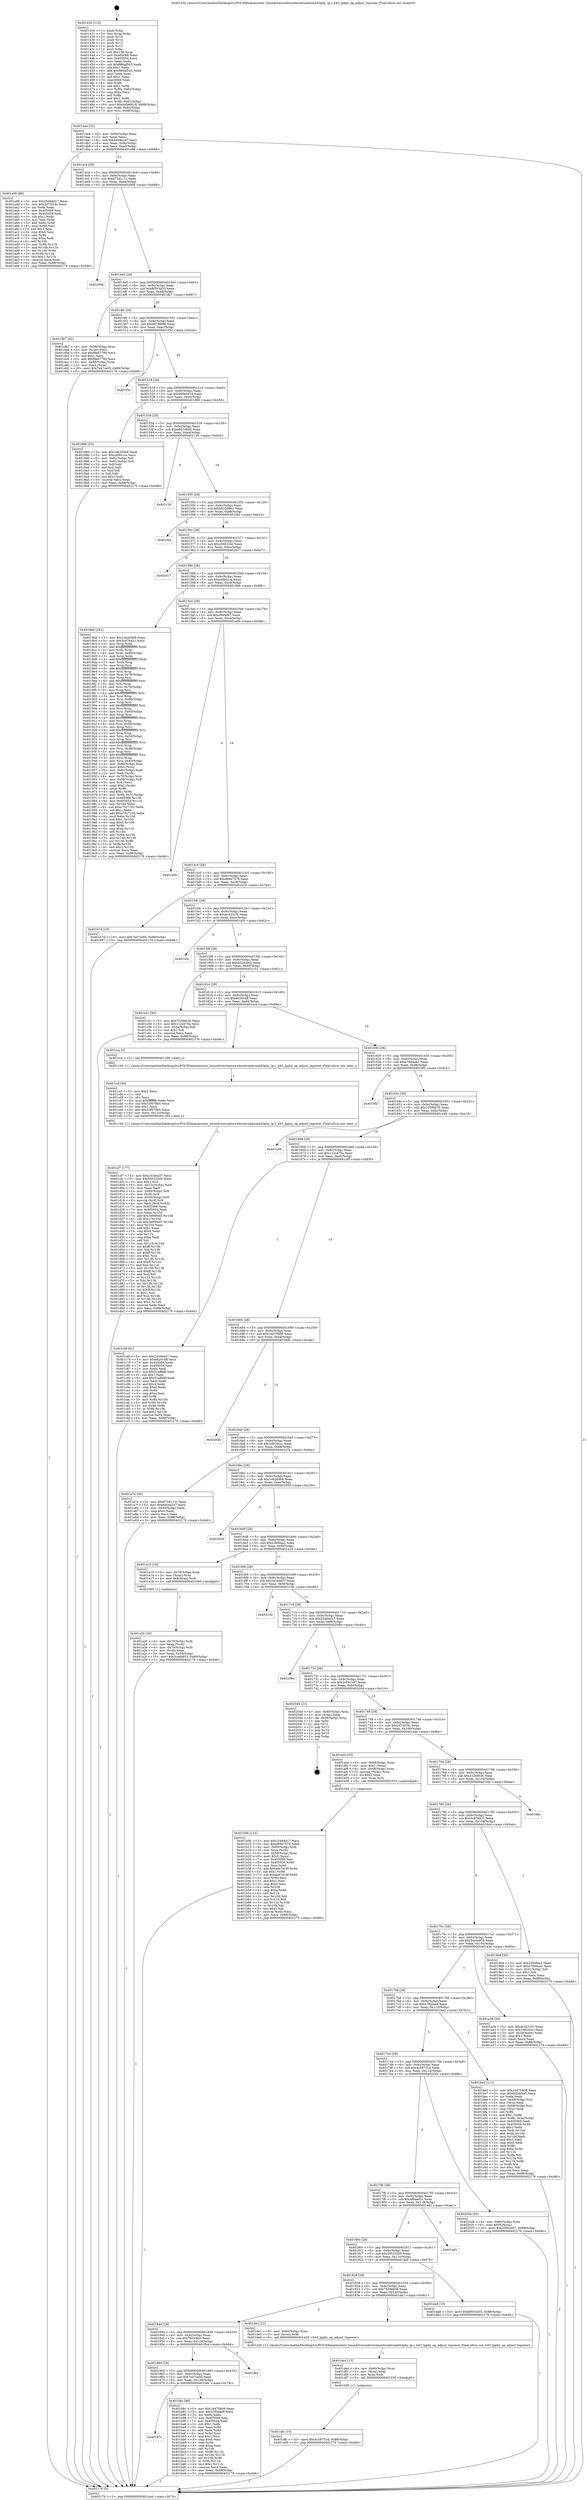 digraph "0x401430" {
  label = "0x401430 (/mnt/c/Users/mathe/Desktop/tcc/POCII/binaries/extr_linuxdriversnetwirelessbroadcomb43phy_lp.c_b43_lpphy_op_adjust_txpower_Final-ollvm.out::main(0))"
  labelloc = "t"
  node[shape=record]

  Entry [label="",width=0.3,height=0.3,shape=circle,fillcolor=black,style=filled]
  "0x4014a4" [label="{
     0x4014a4 [32]\l
     | [instrs]\l
     &nbsp;&nbsp;0x4014a4 \<+6\>: mov -0x88(%rbp),%eax\l
     &nbsp;&nbsp;0x4014aa \<+2\>: mov %eax,%ecx\l
     &nbsp;&nbsp;0x4014ac \<+6\>: sub $0x8404a247,%ecx\l
     &nbsp;&nbsp;0x4014b2 \<+6\>: mov %eax,-0x9c(%rbp)\l
     &nbsp;&nbsp;0x4014b8 \<+6\>: mov %ecx,-0xa0(%rbp)\l
     &nbsp;&nbsp;0x4014be \<+6\>: je 0000000000401a98 \<main+0x668\>\l
  }"]
  "0x401a98" [label="{
     0x401a98 [86]\l
     | [instrs]\l
     &nbsp;&nbsp;0x401a98 \<+5\>: mov $0x25484d17,%eax\l
     &nbsp;&nbsp;0x401a9d \<+5\>: mov $0x2d75f19c,%ecx\l
     &nbsp;&nbsp;0x401aa2 \<+2\>: xor %edx,%edx\l
     &nbsp;&nbsp;0x401aa4 \<+7\>: mov 0x405068,%esi\l
     &nbsp;&nbsp;0x401aab \<+7\>: mov 0x405054,%edi\l
     &nbsp;&nbsp;0x401ab2 \<+3\>: sub $0x1,%edx\l
     &nbsp;&nbsp;0x401ab5 \<+3\>: mov %esi,%r8d\l
     &nbsp;&nbsp;0x401ab8 \<+3\>: add %edx,%r8d\l
     &nbsp;&nbsp;0x401abb \<+4\>: imul %r8d,%esi\l
     &nbsp;&nbsp;0x401abf \<+3\>: and $0x1,%esi\l
     &nbsp;&nbsp;0x401ac2 \<+3\>: cmp $0x0,%esi\l
     &nbsp;&nbsp;0x401ac5 \<+4\>: sete %r9b\l
     &nbsp;&nbsp;0x401ac9 \<+3\>: cmp $0xa,%edi\l
     &nbsp;&nbsp;0x401acc \<+4\>: setl %r10b\l
     &nbsp;&nbsp;0x401ad0 \<+3\>: mov %r9b,%r11b\l
     &nbsp;&nbsp;0x401ad3 \<+3\>: and %r10b,%r11b\l
     &nbsp;&nbsp;0x401ad6 \<+3\>: xor %r10b,%r9b\l
     &nbsp;&nbsp;0x401ad9 \<+3\>: or %r9b,%r11b\l
     &nbsp;&nbsp;0x401adc \<+4\>: test $0x1,%r11b\l
     &nbsp;&nbsp;0x401ae0 \<+3\>: cmovne %ecx,%eax\l
     &nbsp;&nbsp;0x401ae3 \<+6\>: mov %eax,-0x88(%rbp)\l
     &nbsp;&nbsp;0x401ae9 \<+5\>: jmp 0000000000402176 \<main+0xd46\>\l
  }"]
  "0x4014c4" [label="{
     0x4014c4 [28]\l
     | [instrs]\l
     &nbsp;&nbsp;0x4014c4 \<+5\>: jmp 00000000004014c9 \<main+0x99\>\l
     &nbsp;&nbsp;0x4014c9 \<+6\>: mov -0x9c(%rbp),%eax\l
     &nbsp;&nbsp;0x4014cf \<+5\>: sub $0x872d111c,%eax\l
     &nbsp;&nbsp;0x4014d4 \<+6\>: mov %eax,-0xa4(%rbp)\l
     &nbsp;&nbsp;0x4014da \<+6\>: je 0000000000402008 \<main+0xbd8\>\l
  }"]
  Exit [label="",width=0.3,height=0.3,shape=circle,fillcolor=black,style=filled,peripheries=2]
  "0x402008" [label="{
     0x402008\l
  }", style=dashed]
  "0x4014e0" [label="{
     0x4014e0 [28]\l
     | [instrs]\l
     &nbsp;&nbsp;0x4014e0 \<+5\>: jmp 00000000004014e5 \<main+0xb5\>\l
     &nbsp;&nbsp;0x4014e5 \<+6\>: mov -0x9c(%rbp),%eax\l
     &nbsp;&nbsp;0x4014eb \<+5\>: sub $0x8f503d35,%eax\l
     &nbsp;&nbsp;0x4014f0 \<+6\>: mov %eax,-0xa8(%rbp)\l
     &nbsp;&nbsp;0x4014f6 \<+6\>: je 0000000000401db7 \<main+0x987\>\l
  }"]
  "0x401dfc" [label="{
     0x401dfc [15]\l
     | [instrs]\l
     &nbsp;&nbsp;0x401dfc \<+10\>: movl $0x4c58731d,-0x88(%rbp)\l
     &nbsp;&nbsp;0x401e06 \<+5\>: jmp 0000000000402176 \<main+0xd46\>\l
  }"]
  "0x401db7" [label="{
     0x401db7 [42]\l
     | [instrs]\l
     &nbsp;&nbsp;0x401db7 \<+4\>: mov -0x58(%rbp),%rax\l
     &nbsp;&nbsp;0x401dbb \<+2\>: mov (%rax),%ecx\l
     &nbsp;&nbsp;0x401dbd \<+6\>: sub $0xf9a67780,%ecx\l
     &nbsp;&nbsp;0x401dc3 \<+3\>: add $0x1,%ecx\l
     &nbsp;&nbsp;0x401dc6 \<+6\>: add $0xf9a67780,%ecx\l
     &nbsp;&nbsp;0x401dcc \<+4\>: mov -0x58(%rbp),%rax\l
     &nbsp;&nbsp;0x401dd0 \<+2\>: mov %ecx,(%rax)\l
     &nbsp;&nbsp;0x401dd2 \<+10\>: movl $0x7e47ce05,-0x88(%rbp)\l
     &nbsp;&nbsp;0x401ddc \<+5\>: jmp 0000000000402176 \<main+0xd46\>\l
  }"]
  "0x4014fc" [label="{
     0x4014fc [28]\l
     | [instrs]\l
     &nbsp;&nbsp;0x4014fc \<+5\>: jmp 0000000000401501 \<main+0xd1\>\l
     &nbsp;&nbsp;0x401501 \<+6\>: mov -0x9c(%rbp),%eax\l
     &nbsp;&nbsp;0x401507 \<+5\>: sub $0x991988f6,%eax\l
     &nbsp;&nbsp;0x40150c \<+6\>: mov %eax,-0xac(%rbp)\l
     &nbsp;&nbsp;0x401512 \<+6\>: je 0000000000401f5e \<main+0xb2e\>\l
  }"]
  "0x401ded" [label="{
     0x401ded [15]\l
     | [instrs]\l
     &nbsp;&nbsp;0x401ded \<+4\>: mov -0x60(%rbp),%rax\l
     &nbsp;&nbsp;0x401df1 \<+3\>: mov (%rax),%rax\l
     &nbsp;&nbsp;0x401df4 \<+3\>: mov %rax,%rdi\l
     &nbsp;&nbsp;0x401df7 \<+5\>: call 0000000000401030 \<free@plt\>\l
     | [calls]\l
     &nbsp;&nbsp;0x401030 \{1\} (unknown)\l
  }"]
  "0x401f5e" [label="{
     0x401f5e\l
  }", style=dashed]
  "0x401518" [label="{
     0x401518 [28]\l
     | [instrs]\l
     &nbsp;&nbsp;0x401518 \<+5\>: jmp 000000000040151d \<main+0xed\>\l
     &nbsp;&nbsp;0x40151d \<+6\>: mov -0x9c(%rbp),%eax\l
     &nbsp;&nbsp;0x401523 \<+5\>: sub $0x9a5e0618,%eax\l
     &nbsp;&nbsp;0x401528 \<+6\>: mov %eax,-0xb0(%rbp)\l
     &nbsp;&nbsp;0x40152e \<+6\>: je 0000000000401886 \<main+0x456\>\l
  }"]
  "0x401cf7" [label="{
     0x401cf7 [177]\l
     | [instrs]\l
     &nbsp;&nbsp;0x401cf7 \<+5\>: mov $0x2434da57,%ecx\l
     &nbsp;&nbsp;0x401cfc \<+5\>: mov $0x59533200,%edx\l
     &nbsp;&nbsp;0x401d01 \<+3\>: mov $0x1,%sil\l
     &nbsp;&nbsp;0x401d04 \<+6\>: mov -0x12c(%rbp),%edi\l
     &nbsp;&nbsp;0x401d0a \<+3\>: imul %eax,%edi\l
     &nbsp;&nbsp;0x401d0d \<+4\>: mov -0x60(%rbp),%r8\l
     &nbsp;&nbsp;0x401d11 \<+3\>: mov (%r8),%r8\l
     &nbsp;&nbsp;0x401d14 \<+4\>: mov -0x58(%rbp),%r9\l
     &nbsp;&nbsp;0x401d18 \<+3\>: movslq (%r9),%r9\l
     &nbsp;&nbsp;0x401d1b \<+4\>: mov %edi,(%r8,%r9,4)\l
     &nbsp;&nbsp;0x401d1f \<+7\>: mov 0x405068,%eax\l
     &nbsp;&nbsp;0x401d26 \<+7\>: mov 0x405054,%edi\l
     &nbsp;&nbsp;0x401d2d \<+3\>: mov %eax,%r10d\l
     &nbsp;&nbsp;0x401d30 \<+7\>: add $0x3e99f4d3,%r10d\l
     &nbsp;&nbsp;0x401d37 \<+4\>: sub $0x1,%r10d\l
     &nbsp;&nbsp;0x401d3b \<+7\>: sub $0x3e99f4d3,%r10d\l
     &nbsp;&nbsp;0x401d42 \<+4\>: imul %r10d,%eax\l
     &nbsp;&nbsp;0x401d46 \<+3\>: and $0x1,%eax\l
     &nbsp;&nbsp;0x401d49 \<+3\>: cmp $0x0,%eax\l
     &nbsp;&nbsp;0x401d4c \<+4\>: sete %r11b\l
     &nbsp;&nbsp;0x401d50 \<+3\>: cmp $0xa,%edi\l
     &nbsp;&nbsp;0x401d53 \<+3\>: setl %bl\l
     &nbsp;&nbsp;0x401d56 \<+3\>: mov %r11b,%r14b\l
     &nbsp;&nbsp;0x401d59 \<+4\>: xor $0xff,%r14b\l
     &nbsp;&nbsp;0x401d5d \<+3\>: mov %bl,%r15b\l
     &nbsp;&nbsp;0x401d60 \<+4\>: xor $0xff,%r15b\l
     &nbsp;&nbsp;0x401d64 \<+4\>: xor $0x1,%sil\l
     &nbsp;&nbsp;0x401d68 \<+3\>: mov %r14b,%r12b\l
     &nbsp;&nbsp;0x401d6b \<+4\>: and $0xff,%r12b\l
     &nbsp;&nbsp;0x401d6f \<+3\>: and %sil,%r11b\l
     &nbsp;&nbsp;0x401d72 \<+3\>: mov %r15b,%r13b\l
     &nbsp;&nbsp;0x401d75 \<+4\>: and $0xff,%r13b\l
     &nbsp;&nbsp;0x401d79 \<+3\>: and %sil,%bl\l
     &nbsp;&nbsp;0x401d7c \<+3\>: or %r11b,%r12b\l
     &nbsp;&nbsp;0x401d7f \<+3\>: or %bl,%r13b\l
     &nbsp;&nbsp;0x401d82 \<+3\>: xor %r13b,%r12b\l
     &nbsp;&nbsp;0x401d85 \<+3\>: or %r15b,%r14b\l
     &nbsp;&nbsp;0x401d88 \<+4\>: xor $0xff,%r14b\l
     &nbsp;&nbsp;0x401d8c \<+4\>: or $0x1,%sil\l
     &nbsp;&nbsp;0x401d90 \<+3\>: and %sil,%r14b\l
     &nbsp;&nbsp;0x401d93 \<+3\>: or %r14b,%r12b\l
     &nbsp;&nbsp;0x401d96 \<+4\>: test $0x1,%r12b\l
     &nbsp;&nbsp;0x401d9a \<+3\>: cmovne %edx,%ecx\l
     &nbsp;&nbsp;0x401d9d \<+6\>: mov %ecx,-0x88(%rbp)\l
     &nbsp;&nbsp;0x401da3 \<+5\>: jmp 0000000000402176 \<main+0xd46\>\l
  }"]
  "0x401886" [label="{
     0x401886 [53]\l
     | [instrs]\l
     &nbsp;&nbsp;0x401886 \<+5\>: mov $0x1eb264b8,%eax\l
     &nbsp;&nbsp;0x40188b \<+5\>: mov $0xcef9d1ce,%ecx\l
     &nbsp;&nbsp;0x401890 \<+6\>: mov -0x82(%rbp),%dl\l
     &nbsp;&nbsp;0x401896 \<+7\>: mov -0x81(%rbp),%sil\l
     &nbsp;&nbsp;0x40189d \<+3\>: mov %dl,%dil\l
     &nbsp;&nbsp;0x4018a0 \<+3\>: and %sil,%dil\l
     &nbsp;&nbsp;0x4018a3 \<+3\>: xor %sil,%dl\l
     &nbsp;&nbsp;0x4018a6 \<+3\>: or %dl,%dil\l
     &nbsp;&nbsp;0x4018a9 \<+4\>: test $0x1,%dil\l
     &nbsp;&nbsp;0x4018ad \<+3\>: cmovne %ecx,%eax\l
     &nbsp;&nbsp;0x4018b0 \<+6\>: mov %eax,-0x88(%rbp)\l
     &nbsp;&nbsp;0x4018b6 \<+5\>: jmp 0000000000402176 \<main+0xd46\>\l
  }"]
  "0x401534" [label="{
     0x401534 [28]\l
     | [instrs]\l
     &nbsp;&nbsp;0x401534 \<+5\>: jmp 0000000000401539 \<main+0x109\>\l
     &nbsp;&nbsp;0x401539 \<+6\>: mov -0x9c(%rbp),%eax\l
     &nbsp;&nbsp;0x40153f \<+5\>: sub $0xa951d680,%eax\l
     &nbsp;&nbsp;0x401544 \<+6\>: mov %eax,-0xb4(%rbp)\l
     &nbsp;&nbsp;0x40154a \<+6\>: je 0000000000402156 \<main+0xd26\>\l
  }"]
  "0x402176" [label="{
     0x402176 [5]\l
     | [instrs]\l
     &nbsp;&nbsp;0x402176 \<+5\>: jmp 00000000004014a4 \<main+0x74\>\l
  }"]
  "0x401430" [label="{
     0x401430 [116]\l
     | [instrs]\l
     &nbsp;&nbsp;0x401430 \<+1\>: push %rbp\l
     &nbsp;&nbsp;0x401431 \<+3\>: mov %rsp,%rbp\l
     &nbsp;&nbsp;0x401434 \<+2\>: push %r15\l
     &nbsp;&nbsp;0x401436 \<+2\>: push %r14\l
     &nbsp;&nbsp;0x401438 \<+2\>: push %r13\l
     &nbsp;&nbsp;0x40143a \<+2\>: push %r12\l
     &nbsp;&nbsp;0x40143c \<+1\>: push %rbx\l
     &nbsp;&nbsp;0x40143d \<+7\>: sub $0x138,%rsp\l
     &nbsp;&nbsp;0x401444 \<+7\>: mov 0x405068,%eax\l
     &nbsp;&nbsp;0x40144b \<+7\>: mov 0x405054,%ecx\l
     &nbsp;&nbsp;0x401452 \<+2\>: mov %eax,%edx\l
     &nbsp;&nbsp;0x401454 \<+6\>: sub $0x986af543,%edx\l
     &nbsp;&nbsp;0x40145a \<+3\>: sub $0x1,%edx\l
     &nbsp;&nbsp;0x40145d \<+6\>: add $0x986af543,%edx\l
     &nbsp;&nbsp;0x401463 \<+3\>: imul %edx,%eax\l
     &nbsp;&nbsp;0x401466 \<+3\>: and $0x1,%eax\l
     &nbsp;&nbsp;0x401469 \<+3\>: cmp $0x0,%eax\l
     &nbsp;&nbsp;0x40146c \<+4\>: sete %r8b\l
     &nbsp;&nbsp;0x401470 \<+4\>: and $0x1,%r8b\l
     &nbsp;&nbsp;0x401474 \<+7\>: mov %r8b,-0x82(%rbp)\l
     &nbsp;&nbsp;0x40147b \<+3\>: cmp $0xa,%ecx\l
     &nbsp;&nbsp;0x40147e \<+4\>: setl %r8b\l
     &nbsp;&nbsp;0x401482 \<+4\>: and $0x1,%r8b\l
     &nbsp;&nbsp;0x401486 \<+7\>: mov %r8b,-0x81(%rbp)\l
     &nbsp;&nbsp;0x40148d \<+10\>: movl $0x9a5e0618,-0x88(%rbp)\l
     &nbsp;&nbsp;0x401497 \<+6\>: mov %edi,-0x8c(%rbp)\l
     &nbsp;&nbsp;0x40149d \<+7\>: mov %rsi,-0x98(%rbp)\l
  }"]
  "0x401ccf" [label="{
     0x401ccf [40]\l
     | [instrs]\l
     &nbsp;&nbsp;0x401ccf \<+5\>: mov $0x2,%ecx\l
     &nbsp;&nbsp;0x401cd4 \<+1\>: cltd\l
     &nbsp;&nbsp;0x401cd5 \<+2\>: idiv %ecx\l
     &nbsp;&nbsp;0x401cd7 \<+6\>: imul $0xfffffffe,%edx,%ecx\l
     &nbsp;&nbsp;0x401cdd \<+6\>: sub $0x33f67865,%ecx\l
     &nbsp;&nbsp;0x401ce3 \<+3\>: add $0x1,%ecx\l
     &nbsp;&nbsp;0x401ce6 \<+6\>: add $0x33f67865,%ecx\l
     &nbsp;&nbsp;0x401cec \<+6\>: mov %ecx,-0x12c(%rbp)\l
     &nbsp;&nbsp;0x401cf2 \<+5\>: call 0000000000401160 \<next_i\>\l
     | [calls]\l
     &nbsp;&nbsp;0x401160 \{1\} (/mnt/c/Users/mathe/Desktop/tcc/POCII/binaries/extr_linuxdriversnetwirelessbroadcomb43phy_lp.c_b43_lpphy_op_adjust_txpower_Final-ollvm.out::next_i)\l
  }"]
  "0x402156" [label="{
     0x402156\l
  }", style=dashed]
  "0x401550" [label="{
     0x401550 [28]\l
     | [instrs]\l
     &nbsp;&nbsp;0x401550 \<+5\>: jmp 0000000000401555 \<main+0x125\>\l
     &nbsp;&nbsp;0x401555 \<+6\>: mov -0x9c(%rbp),%eax\l
     &nbsp;&nbsp;0x40155b \<+5\>: sub $0xb632d961,%eax\l
     &nbsp;&nbsp;0x401560 \<+6\>: mov %eax,-0xb8(%rbp)\l
     &nbsp;&nbsp;0x401566 \<+6\>: je 0000000000401f40 \<main+0xb10\>\l
  }"]
  "0x40187c" [label="{
     0x40187c\l
  }", style=dashed]
  "0x401f40" [label="{
     0x401f40\l
  }", style=dashed]
  "0x40156c" [label="{
     0x40156c [28]\l
     | [instrs]\l
     &nbsp;&nbsp;0x40156c \<+5\>: jmp 0000000000401571 \<main+0x141\>\l
     &nbsp;&nbsp;0x401571 \<+6\>: mov -0x9c(%rbp),%eax\l
     &nbsp;&nbsp;0x401577 \<+5\>: sub $0xc04622ec,%eax\l
     &nbsp;&nbsp;0x40157c \<+6\>: mov %eax,-0xbc(%rbp)\l
     &nbsp;&nbsp;0x401582 \<+6\>: je 0000000000402017 \<main+0xbe7\>\l
  }"]
  "0x401b8c" [label="{
     0x401b8c [86]\l
     | [instrs]\l
     &nbsp;&nbsp;0x401b8c \<+5\>: mov $0x16470408,%eax\l
     &nbsp;&nbsp;0x401b91 \<+5\>: mov $0x47f0dae9,%ecx\l
     &nbsp;&nbsp;0x401b96 \<+2\>: xor %edx,%edx\l
     &nbsp;&nbsp;0x401b98 \<+7\>: mov 0x405068,%esi\l
     &nbsp;&nbsp;0x401b9f \<+7\>: mov 0x405054,%edi\l
     &nbsp;&nbsp;0x401ba6 \<+3\>: sub $0x1,%edx\l
     &nbsp;&nbsp;0x401ba9 \<+3\>: mov %esi,%r8d\l
     &nbsp;&nbsp;0x401bac \<+3\>: add %edx,%r8d\l
     &nbsp;&nbsp;0x401baf \<+4\>: imul %r8d,%esi\l
     &nbsp;&nbsp;0x401bb3 \<+3\>: and $0x1,%esi\l
     &nbsp;&nbsp;0x401bb6 \<+3\>: cmp $0x0,%esi\l
     &nbsp;&nbsp;0x401bb9 \<+4\>: sete %r9b\l
     &nbsp;&nbsp;0x401bbd \<+3\>: cmp $0xa,%edi\l
     &nbsp;&nbsp;0x401bc0 \<+4\>: setl %r10b\l
     &nbsp;&nbsp;0x401bc4 \<+3\>: mov %r9b,%r11b\l
     &nbsp;&nbsp;0x401bc7 \<+3\>: and %r10b,%r11b\l
     &nbsp;&nbsp;0x401bca \<+3\>: xor %r10b,%r9b\l
     &nbsp;&nbsp;0x401bcd \<+3\>: or %r9b,%r11b\l
     &nbsp;&nbsp;0x401bd0 \<+4\>: test $0x1,%r11b\l
     &nbsp;&nbsp;0x401bd4 \<+3\>: cmovne %ecx,%eax\l
     &nbsp;&nbsp;0x401bd7 \<+6\>: mov %eax,-0x88(%rbp)\l
     &nbsp;&nbsp;0x401bdd \<+5\>: jmp 0000000000402176 \<main+0xd46\>\l
  }"]
  "0x402017" [label="{
     0x402017\l
  }", style=dashed]
  "0x401588" [label="{
     0x401588 [28]\l
     | [instrs]\l
     &nbsp;&nbsp;0x401588 \<+5\>: jmp 000000000040158d \<main+0x15d\>\l
     &nbsp;&nbsp;0x40158d \<+6\>: mov -0x9c(%rbp),%eax\l
     &nbsp;&nbsp;0x401593 \<+5\>: sub $0xcef9d1ce,%eax\l
     &nbsp;&nbsp;0x401598 \<+6\>: mov %eax,-0xc0(%rbp)\l
     &nbsp;&nbsp;0x40159e \<+6\>: je 00000000004018bb \<main+0x48b\>\l
  }"]
  "0x401860" [label="{
     0x401860 [28]\l
     | [instrs]\l
     &nbsp;&nbsp;0x401860 \<+5\>: jmp 0000000000401865 \<main+0x435\>\l
     &nbsp;&nbsp;0x401865 \<+6\>: mov -0x9c(%rbp),%eax\l
     &nbsp;&nbsp;0x40186b \<+5\>: sub $0x7e47ce05,%eax\l
     &nbsp;&nbsp;0x401870 \<+6\>: mov %eax,-0x128(%rbp)\l
     &nbsp;&nbsp;0x401876 \<+6\>: je 0000000000401b8c \<main+0x75c\>\l
  }"]
  "0x4018bb" [label="{
     0x4018bb [281]\l
     | [instrs]\l
     &nbsp;&nbsp;0x4018bb \<+5\>: mov $0x1eb264b8,%eax\l
     &nbsp;&nbsp;0x4018c0 \<+5\>: mov $0x3c976421,%ecx\l
     &nbsp;&nbsp;0x4018c5 \<+3\>: mov %rsp,%rdx\l
     &nbsp;&nbsp;0x4018c8 \<+4\>: add $0xfffffffffffffff0,%rdx\l
     &nbsp;&nbsp;0x4018cc \<+3\>: mov %rdx,%rsp\l
     &nbsp;&nbsp;0x4018cf \<+4\>: mov %rdx,-0x80(%rbp)\l
     &nbsp;&nbsp;0x4018d3 \<+3\>: mov %rsp,%rdx\l
     &nbsp;&nbsp;0x4018d6 \<+4\>: add $0xfffffffffffffff0,%rdx\l
     &nbsp;&nbsp;0x4018da \<+3\>: mov %rdx,%rsp\l
     &nbsp;&nbsp;0x4018dd \<+3\>: mov %rsp,%rsi\l
     &nbsp;&nbsp;0x4018e0 \<+4\>: add $0xfffffffffffffff0,%rsi\l
     &nbsp;&nbsp;0x4018e4 \<+3\>: mov %rsi,%rsp\l
     &nbsp;&nbsp;0x4018e7 \<+4\>: mov %rsi,-0x78(%rbp)\l
     &nbsp;&nbsp;0x4018eb \<+3\>: mov %rsp,%rsi\l
     &nbsp;&nbsp;0x4018ee \<+4\>: add $0xfffffffffffffff0,%rsi\l
     &nbsp;&nbsp;0x4018f2 \<+3\>: mov %rsi,%rsp\l
     &nbsp;&nbsp;0x4018f5 \<+4\>: mov %rsi,-0x70(%rbp)\l
     &nbsp;&nbsp;0x4018f9 \<+3\>: mov %rsp,%rsi\l
     &nbsp;&nbsp;0x4018fc \<+4\>: add $0xfffffffffffffff0,%rsi\l
     &nbsp;&nbsp;0x401900 \<+3\>: mov %rsi,%rsp\l
     &nbsp;&nbsp;0x401903 \<+4\>: mov %rsi,-0x68(%rbp)\l
     &nbsp;&nbsp;0x401907 \<+3\>: mov %rsp,%rsi\l
     &nbsp;&nbsp;0x40190a \<+4\>: add $0xfffffffffffffff0,%rsi\l
     &nbsp;&nbsp;0x40190e \<+3\>: mov %rsi,%rsp\l
     &nbsp;&nbsp;0x401911 \<+4\>: mov %rsi,-0x60(%rbp)\l
     &nbsp;&nbsp;0x401915 \<+3\>: mov %rsp,%rsi\l
     &nbsp;&nbsp;0x401918 \<+4\>: add $0xfffffffffffffff0,%rsi\l
     &nbsp;&nbsp;0x40191c \<+3\>: mov %rsi,%rsp\l
     &nbsp;&nbsp;0x40191f \<+4\>: mov %rsi,-0x58(%rbp)\l
     &nbsp;&nbsp;0x401923 \<+3\>: mov %rsp,%rsi\l
     &nbsp;&nbsp;0x401926 \<+4\>: add $0xfffffffffffffff0,%rsi\l
     &nbsp;&nbsp;0x40192a \<+3\>: mov %rsi,%rsp\l
     &nbsp;&nbsp;0x40192d \<+4\>: mov %rsi,-0x50(%rbp)\l
     &nbsp;&nbsp;0x401931 \<+3\>: mov %rsp,%rsi\l
     &nbsp;&nbsp;0x401934 \<+4\>: add $0xfffffffffffffff0,%rsi\l
     &nbsp;&nbsp;0x401938 \<+3\>: mov %rsi,%rsp\l
     &nbsp;&nbsp;0x40193b \<+4\>: mov %rsi,-0x48(%rbp)\l
     &nbsp;&nbsp;0x40193f \<+3\>: mov %rsp,%rsi\l
     &nbsp;&nbsp;0x401942 \<+4\>: add $0xfffffffffffffff0,%rsi\l
     &nbsp;&nbsp;0x401946 \<+3\>: mov %rsi,%rsp\l
     &nbsp;&nbsp;0x401949 \<+4\>: mov %rsi,-0x40(%rbp)\l
     &nbsp;&nbsp;0x40194d \<+4\>: mov -0x80(%rbp),%rsi\l
     &nbsp;&nbsp;0x401951 \<+6\>: movl $0x0,(%rsi)\l
     &nbsp;&nbsp;0x401957 \<+6\>: mov -0x8c(%rbp),%edi\l
     &nbsp;&nbsp;0x40195d \<+2\>: mov %edi,(%rdx)\l
     &nbsp;&nbsp;0x40195f \<+4\>: mov -0x78(%rbp),%rsi\l
     &nbsp;&nbsp;0x401963 \<+7\>: mov -0x98(%rbp),%r8\l
     &nbsp;&nbsp;0x40196a \<+3\>: mov %r8,(%rsi)\l
     &nbsp;&nbsp;0x40196d \<+3\>: cmpl $0x2,(%rdx)\l
     &nbsp;&nbsp;0x401970 \<+4\>: setne %r9b\l
     &nbsp;&nbsp;0x401974 \<+4\>: and $0x1,%r9b\l
     &nbsp;&nbsp;0x401978 \<+4\>: mov %r9b,-0x31(%rbp)\l
     &nbsp;&nbsp;0x40197c \<+8\>: mov 0x405068,%r10d\l
     &nbsp;&nbsp;0x401984 \<+8\>: mov 0x405054,%r11d\l
     &nbsp;&nbsp;0x40198c \<+3\>: mov %r10d,%ebx\l
     &nbsp;&nbsp;0x40198f \<+6\>: sub $0xe75c7193,%ebx\l
     &nbsp;&nbsp;0x401995 \<+3\>: sub $0x1,%ebx\l
     &nbsp;&nbsp;0x401998 \<+6\>: add $0xe75c7193,%ebx\l
     &nbsp;&nbsp;0x40199e \<+4\>: imul %ebx,%r10d\l
     &nbsp;&nbsp;0x4019a2 \<+4\>: and $0x1,%r10d\l
     &nbsp;&nbsp;0x4019a6 \<+4\>: cmp $0x0,%r10d\l
     &nbsp;&nbsp;0x4019aa \<+4\>: sete %r9b\l
     &nbsp;&nbsp;0x4019ae \<+4\>: cmp $0xa,%r11d\l
     &nbsp;&nbsp;0x4019b2 \<+4\>: setl %r14b\l
     &nbsp;&nbsp;0x4019b6 \<+3\>: mov %r9b,%r15b\l
     &nbsp;&nbsp;0x4019b9 \<+3\>: and %r14b,%r15b\l
     &nbsp;&nbsp;0x4019bc \<+3\>: xor %r14b,%r9b\l
     &nbsp;&nbsp;0x4019bf \<+3\>: or %r9b,%r15b\l
     &nbsp;&nbsp;0x4019c2 \<+4\>: test $0x1,%r15b\l
     &nbsp;&nbsp;0x4019c6 \<+3\>: cmovne %ecx,%eax\l
     &nbsp;&nbsp;0x4019c9 \<+6\>: mov %eax,-0x88(%rbp)\l
     &nbsp;&nbsp;0x4019cf \<+5\>: jmp 0000000000402176 \<main+0xd46\>\l
  }"]
  "0x4015a4" [label="{
     0x4015a4 [28]\l
     | [instrs]\l
     &nbsp;&nbsp;0x4015a4 \<+5\>: jmp 00000000004015a9 \<main+0x179\>\l
     &nbsp;&nbsp;0x4015a9 \<+6\>: mov -0x9c(%rbp),%eax\l
     &nbsp;&nbsp;0x4015af \<+5\>: sub $0xcf6d4fd7,%eax\l
     &nbsp;&nbsp;0x4015b4 \<+6\>: mov %eax,-0xc4(%rbp)\l
     &nbsp;&nbsp;0x4015ba \<+6\>: je 0000000000401e0b \<main+0x9db\>\l
  }"]
  "0x401fb4" [label="{
     0x401fb4\l
  }", style=dashed]
  "0x401844" [label="{
     0x401844 [28]\l
     | [instrs]\l
     &nbsp;&nbsp;0x401844 \<+5\>: jmp 0000000000401849 \<main+0x419\>\l
     &nbsp;&nbsp;0x401849 \<+6\>: mov -0x9c(%rbp),%eax\l
     &nbsp;&nbsp;0x40184f \<+5\>: sub $0x79053fc0,%eax\l
     &nbsp;&nbsp;0x401854 \<+6\>: mov %eax,-0x124(%rbp)\l
     &nbsp;&nbsp;0x40185a \<+6\>: je 0000000000401fb4 \<main+0xb84\>\l
  }"]
  "0x401e0b" [label="{
     0x401e0b\l
  }", style=dashed]
  "0x4015c0" [label="{
     0x4015c0 [28]\l
     | [instrs]\l
     &nbsp;&nbsp;0x4015c0 \<+5\>: jmp 00000000004015c5 \<main+0x195\>\l
     &nbsp;&nbsp;0x4015c5 \<+6\>: mov -0x9c(%rbp),%eax\l
     &nbsp;&nbsp;0x4015cb \<+5\>: sub $0xd94e7579,%eax\l
     &nbsp;&nbsp;0x4015d0 \<+6\>: mov %eax,-0xc8(%rbp)\l
     &nbsp;&nbsp;0x4015d6 \<+6\>: je 0000000000401b7d \<main+0x74d\>\l
  }"]
  "0x401de1" [label="{
     0x401de1 [12]\l
     | [instrs]\l
     &nbsp;&nbsp;0x401de1 \<+4\>: mov -0x60(%rbp),%rax\l
     &nbsp;&nbsp;0x401de5 \<+3\>: mov (%rax),%rdi\l
     &nbsp;&nbsp;0x401de8 \<+5\>: call 0000000000401420 \<b43_lpphy_op_adjust_txpower\>\l
     | [calls]\l
     &nbsp;&nbsp;0x401420 \{1\} (/mnt/c/Users/mathe/Desktop/tcc/POCII/binaries/extr_linuxdriversnetwirelessbroadcomb43phy_lp.c_b43_lpphy_op_adjust_txpower_Final-ollvm.out::b43_lpphy_op_adjust_txpower)\l
  }"]
  "0x401b7d" [label="{
     0x401b7d [15]\l
     | [instrs]\l
     &nbsp;&nbsp;0x401b7d \<+10\>: movl $0x7e47ce05,-0x88(%rbp)\l
     &nbsp;&nbsp;0x401b87 \<+5\>: jmp 0000000000402176 \<main+0xd46\>\l
  }"]
  "0x4015dc" [label="{
     0x4015dc [28]\l
     | [instrs]\l
     &nbsp;&nbsp;0x4015dc \<+5\>: jmp 00000000004015e1 \<main+0x1b1\>\l
     &nbsp;&nbsp;0x4015e1 \<+6\>: mov -0x9c(%rbp),%eax\l
     &nbsp;&nbsp;0x4015e7 \<+5\>: sub $0xdc4231f1,%eax\l
     &nbsp;&nbsp;0x4015ec \<+6\>: mov %eax,-0xcc(%rbp)\l
     &nbsp;&nbsp;0x4015f2 \<+6\>: je 0000000000401a5c \<main+0x62c\>\l
  }"]
  "0x401828" [label="{
     0x401828 [28]\l
     | [instrs]\l
     &nbsp;&nbsp;0x401828 \<+5\>: jmp 000000000040182d \<main+0x3fd\>\l
     &nbsp;&nbsp;0x40182d \<+6\>: mov -0x9c(%rbp),%eax\l
     &nbsp;&nbsp;0x401833 \<+5\>: sub $0x75206636,%eax\l
     &nbsp;&nbsp;0x401838 \<+6\>: mov %eax,-0x120(%rbp)\l
     &nbsp;&nbsp;0x40183e \<+6\>: je 0000000000401de1 \<main+0x9b1\>\l
  }"]
  "0x401a5c" [label="{
     0x401a5c\l
  }", style=dashed]
  "0x4015f8" [label="{
     0x4015f8 [28]\l
     | [instrs]\l
     &nbsp;&nbsp;0x4015f8 \<+5\>: jmp 00000000004015fd \<main+0x1cd\>\l
     &nbsp;&nbsp;0x4015fd \<+6\>: mov -0x9c(%rbp),%eax\l
     &nbsp;&nbsp;0x401603 \<+5\>: sub $0xdd2dcba5,%eax\l
     &nbsp;&nbsp;0x401608 \<+6\>: mov %eax,-0xd0(%rbp)\l
     &nbsp;&nbsp;0x40160e \<+6\>: je 0000000000401c51 \<main+0x821\>\l
  }"]
  "0x401da8" [label="{
     0x401da8 [15]\l
     | [instrs]\l
     &nbsp;&nbsp;0x401da8 \<+10\>: movl $0x8f503d35,-0x88(%rbp)\l
     &nbsp;&nbsp;0x401db2 \<+5\>: jmp 0000000000402176 \<main+0xd46\>\l
  }"]
  "0x401c51" [label="{
     0x401c51 [30]\l
     | [instrs]\l
     &nbsp;&nbsp;0x401c51 \<+5\>: mov $0x75206636,%eax\l
     &nbsp;&nbsp;0x401c56 \<+5\>: mov $0x112cd75e,%ecx\l
     &nbsp;&nbsp;0x401c5b \<+3\>: mov -0x2a(%rbp),%dl\l
     &nbsp;&nbsp;0x401c5e \<+3\>: test $0x1,%dl\l
     &nbsp;&nbsp;0x401c61 \<+3\>: cmovne %ecx,%eax\l
     &nbsp;&nbsp;0x401c64 \<+6\>: mov %eax,-0x88(%rbp)\l
     &nbsp;&nbsp;0x401c6a \<+5\>: jmp 0000000000402176 \<main+0xd46\>\l
  }"]
  "0x401614" [label="{
     0x401614 [28]\l
     | [instrs]\l
     &nbsp;&nbsp;0x401614 \<+5\>: jmp 0000000000401619 \<main+0x1e9\>\l
     &nbsp;&nbsp;0x401619 \<+6\>: mov -0x9c(%rbp),%eax\l
     &nbsp;&nbsp;0x40161f \<+5\>: sub $0xe620c4ff,%eax\l
     &nbsp;&nbsp;0x401624 \<+6\>: mov %eax,-0xd4(%rbp)\l
     &nbsp;&nbsp;0x40162a \<+6\>: je 0000000000401cca \<main+0x89a\>\l
  }"]
  "0x40180c" [label="{
     0x40180c [28]\l
     | [instrs]\l
     &nbsp;&nbsp;0x40180c \<+5\>: jmp 0000000000401811 \<main+0x3e1\>\l
     &nbsp;&nbsp;0x401811 \<+6\>: mov -0x9c(%rbp),%eax\l
     &nbsp;&nbsp;0x401817 \<+5\>: sub $0x59533200,%eax\l
     &nbsp;&nbsp;0x40181c \<+6\>: mov %eax,-0x11c(%rbp)\l
     &nbsp;&nbsp;0x401822 \<+6\>: je 0000000000401da8 \<main+0x978\>\l
  }"]
  "0x401cca" [label="{
     0x401cca [5]\l
     | [instrs]\l
     &nbsp;&nbsp;0x401cca \<+5\>: call 0000000000401160 \<next_i\>\l
     | [calls]\l
     &nbsp;&nbsp;0x401160 \{1\} (/mnt/c/Users/mathe/Desktop/tcc/POCII/binaries/extr_linuxdriversnetwirelessbroadcomb43phy_lp.c_b43_lpphy_op_adjust_txpower_Final-ollvm.out::next_i)\l
  }"]
  "0x401630" [label="{
     0x401630 [28]\l
     | [instrs]\l
     &nbsp;&nbsp;0x401630 \<+5\>: jmp 0000000000401635 \<main+0x205\>\l
     &nbsp;&nbsp;0x401635 \<+6\>: mov -0x9c(%rbp),%eax\l
     &nbsp;&nbsp;0x40163b \<+5\>: sub $0xe7694aa1,%eax\l
     &nbsp;&nbsp;0x401640 \<+6\>: mov %eax,-0xd8(%rbp)\l
     &nbsp;&nbsp;0x401646 \<+6\>: je 00000000004019f2 \<main+0x5c2\>\l
  }"]
  "0x401ed1" [label="{
     0x401ed1\l
  }", style=dashed]
  "0x4019f2" [label="{
     0x4019f2\l
  }", style=dashed]
  "0x40164c" [label="{
     0x40164c [28]\l
     | [instrs]\l
     &nbsp;&nbsp;0x40164c \<+5\>: jmp 0000000000401651 \<main+0x221\>\l
     &nbsp;&nbsp;0x401651 \<+6\>: mov -0x9c(%rbp),%eax\l
     &nbsp;&nbsp;0x401657 \<+5\>: sub $0x1058cb78,%eax\l
     &nbsp;&nbsp;0x40165c \<+6\>: mov %eax,-0xdc(%rbp)\l
     &nbsp;&nbsp;0x401662 \<+6\>: je 0000000000401e48 \<main+0xa18\>\l
  }"]
  "0x4017f0" [label="{
     0x4017f0 [28]\l
     | [instrs]\l
     &nbsp;&nbsp;0x4017f0 \<+5\>: jmp 00000000004017f5 \<main+0x3c5\>\l
     &nbsp;&nbsp;0x4017f5 \<+6\>: mov -0x9c(%rbp),%eax\l
     &nbsp;&nbsp;0x4017fb \<+5\>: sub $0x4f0aad1c,%eax\l
     &nbsp;&nbsp;0x401800 \<+6\>: mov %eax,-0x118(%rbp)\l
     &nbsp;&nbsp;0x401806 \<+6\>: je 0000000000401ed1 \<main+0xaa1\>\l
  }"]
  "0x401e48" [label="{
     0x401e48\l
  }", style=dashed]
  "0x401668" [label="{
     0x401668 [28]\l
     | [instrs]\l
     &nbsp;&nbsp;0x401668 \<+5\>: jmp 000000000040166d \<main+0x23d\>\l
     &nbsp;&nbsp;0x40166d \<+6\>: mov -0x9c(%rbp),%eax\l
     &nbsp;&nbsp;0x401673 \<+5\>: sub $0x112cd75e,%eax\l
     &nbsp;&nbsp;0x401678 \<+6\>: mov %eax,-0xe0(%rbp)\l
     &nbsp;&nbsp;0x40167e \<+6\>: je 0000000000401c6f \<main+0x83f\>\l
  }"]
  "0x40202b" [label="{
     0x40202b [25]\l
     | [instrs]\l
     &nbsp;&nbsp;0x40202b \<+4\>: mov -0x80(%rbp),%rax\l
     &nbsp;&nbsp;0x40202f \<+6\>: movl $0x0,(%rax)\l
     &nbsp;&nbsp;0x402035 \<+10\>: movl $0x2c841b07,-0x88(%rbp)\l
     &nbsp;&nbsp;0x40203f \<+5\>: jmp 0000000000402176 \<main+0xd46\>\l
  }"]
  "0x401c6f" [label="{
     0x401c6f [91]\l
     | [instrs]\l
     &nbsp;&nbsp;0x401c6f \<+5\>: mov $0x2434da57,%eax\l
     &nbsp;&nbsp;0x401c74 \<+5\>: mov $0xe620c4ff,%ecx\l
     &nbsp;&nbsp;0x401c79 \<+7\>: mov 0x405068,%edx\l
     &nbsp;&nbsp;0x401c80 \<+7\>: mov 0x405054,%esi\l
     &nbsp;&nbsp;0x401c87 \<+2\>: mov %edx,%edi\l
     &nbsp;&nbsp;0x401c89 \<+6\>: sub $0x51affd8f,%edi\l
     &nbsp;&nbsp;0x401c8f \<+3\>: sub $0x1,%edi\l
     &nbsp;&nbsp;0x401c92 \<+6\>: add $0x51affd8f,%edi\l
     &nbsp;&nbsp;0x401c98 \<+3\>: imul %edi,%edx\l
     &nbsp;&nbsp;0x401c9b \<+3\>: and $0x1,%edx\l
     &nbsp;&nbsp;0x401c9e \<+3\>: cmp $0x0,%edx\l
     &nbsp;&nbsp;0x401ca1 \<+4\>: sete %r8b\l
     &nbsp;&nbsp;0x401ca5 \<+3\>: cmp $0xa,%esi\l
     &nbsp;&nbsp;0x401ca8 \<+4\>: setl %r9b\l
     &nbsp;&nbsp;0x401cac \<+3\>: mov %r8b,%r10b\l
     &nbsp;&nbsp;0x401caf \<+3\>: and %r9b,%r10b\l
     &nbsp;&nbsp;0x401cb2 \<+3\>: xor %r9b,%r8b\l
     &nbsp;&nbsp;0x401cb5 \<+3\>: or %r8b,%r10b\l
     &nbsp;&nbsp;0x401cb8 \<+4\>: test $0x1,%r10b\l
     &nbsp;&nbsp;0x401cbc \<+3\>: cmovne %ecx,%eax\l
     &nbsp;&nbsp;0x401cbf \<+6\>: mov %eax,-0x88(%rbp)\l
     &nbsp;&nbsp;0x401cc5 \<+5\>: jmp 0000000000402176 \<main+0xd46\>\l
  }"]
  "0x401684" [label="{
     0x401684 [28]\l
     | [instrs]\l
     &nbsp;&nbsp;0x401684 \<+5\>: jmp 0000000000401689 \<main+0x259\>\l
     &nbsp;&nbsp;0x401689 \<+6\>: mov -0x9c(%rbp),%eax\l
     &nbsp;&nbsp;0x40168f \<+5\>: sub $0x16470408,%eax\l
     &nbsp;&nbsp;0x401694 \<+6\>: mov %eax,-0xe4(%rbp)\l
     &nbsp;&nbsp;0x40169a \<+6\>: je 00000000004020db \<main+0xcab\>\l
  }"]
  "0x4017d4" [label="{
     0x4017d4 [28]\l
     | [instrs]\l
     &nbsp;&nbsp;0x4017d4 \<+5\>: jmp 00000000004017d9 \<main+0x3a9\>\l
     &nbsp;&nbsp;0x4017d9 \<+6\>: mov -0x9c(%rbp),%eax\l
     &nbsp;&nbsp;0x4017df \<+5\>: sub $0x4c58731d,%eax\l
     &nbsp;&nbsp;0x4017e4 \<+6\>: mov %eax,-0x114(%rbp)\l
     &nbsp;&nbsp;0x4017ea \<+6\>: je 000000000040202b \<main+0xbfb\>\l
  }"]
  "0x4020db" [label="{
     0x4020db\l
  }", style=dashed]
  "0x4016a0" [label="{
     0x4016a0 [28]\l
     | [instrs]\l
     &nbsp;&nbsp;0x4016a0 \<+5\>: jmp 00000000004016a5 \<main+0x275\>\l
     &nbsp;&nbsp;0x4016a5 \<+6\>: mov -0x9c(%rbp),%eax\l
     &nbsp;&nbsp;0x4016ab \<+5\>: sub $0x1d020ccc,%eax\l
     &nbsp;&nbsp;0x4016b0 \<+6\>: mov %eax,-0xe8(%rbp)\l
     &nbsp;&nbsp;0x4016b6 \<+6\>: je 0000000000401a7a \<main+0x64a\>\l
  }"]
  "0x401be2" [label="{
     0x401be2 [111]\l
     | [instrs]\l
     &nbsp;&nbsp;0x401be2 \<+5\>: mov $0x16470408,%eax\l
     &nbsp;&nbsp;0x401be7 \<+5\>: mov $0xdd2dcba5,%ecx\l
     &nbsp;&nbsp;0x401bec \<+2\>: xor %edx,%edx\l
     &nbsp;&nbsp;0x401bee \<+4\>: mov -0x58(%rbp),%rsi\l
     &nbsp;&nbsp;0x401bf2 \<+2\>: mov (%rsi),%edi\l
     &nbsp;&nbsp;0x401bf4 \<+4\>: mov -0x68(%rbp),%rsi\l
     &nbsp;&nbsp;0x401bf8 \<+2\>: cmp (%rsi),%edi\l
     &nbsp;&nbsp;0x401bfa \<+4\>: setl %r8b\l
     &nbsp;&nbsp;0x401bfe \<+4\>: and $0x1,%r8b\l
     &nbsp;&nbsp;0x401c02 \<+4\>: mov %r8b,-0x2a(%rbp)\l
     &nbsp;&nbsp;0x401c06 \<+7\>: mov 0x405068,%edi\l
     &nbsp;&nbsp;0x401c0d \<+8\>: mov 0x405054,%r9d\l
     &nbsp;&nbsp;0x401c15 \<+3\>: sub $0x1,%edx\l
     &nbsp;&nbsp;0x401c18 \<+3\>: mov %edi,%r10d\l
     &nbsp;&nbsp;0x401c1b \<+3\>: add %edx,%r10d\l
     &nbsp;&nbsp;0x401c1e \<+4\>: imul %r10d,%edi\l
     &nbsp;&nbsp;0x401c22 \<+3\>: and $0x1,%edi\l
     &nbsp;&nbsp;0x401c25 \<+3\>: cmp $0x0,%edi\l
     &nbsp;&nbsp;0x401c28 \<+4\>: sete %r8b\l
     &nbsp;&nbsp;0x401c2c \<+4\>: cmp $0xa,%r9d\l
     &nbsp;&nbsp;0x401c30 \<+4\>: setl %r11b\l
     &nbsp;&nbsp;0x401c34 \<+3\>: mov %r8b,%bl\l
     &nbsp;&nbsp;0x401c37 \<+3\>: and %r11b,%bl\l
     &nbsp;&nbsp;0x401c3a \<+3\>: xor %r11b,%r8b\l
     &nbsp;&nbsp;0x401c3d \<+3\>: or %r8b,%bl\l
     &nbsp;&nbsp;0x401c40 \<+3\>: test $0x1,%bl\l
     &nbsp;&nbsp;0x401c43 \<+3\>: cmovne %ecx,%eax\l
     &nbsp;&nbsp;0x401c46 \<+6\>: mov %eax,-0x88(%rbp)\l
     &nbsp;&nbsp;0x401c4c \<+5\>: jmp 0000000000402176 \<main+0xd46\>\l
  }"]
  "0x401a7a" [label="{
     0x401a7a [30]\l
     | [instrs]\l
     &nbsp;&nbsp;0x401a7a \<+5\>: mov $0x872d111c,%eax\l
     &nbsp;&nbsp;0x401a7f \<+5\>: mov $0x8404a247,%ecx\l
     &nbsp;&nbsp;0x401a84 \<+3\>: mov -0x30(%rbp),%edx\l
     &nbsp;&nbsp;0x401a87 \<+3\>: cmp $0x0,%edx\l
     &nbsp;&nbsp;0x401a8a \<+3\>: cmove %ecx,%eax\l
     &nbsp;&nbsp;0x401a8d \<+6\>: mov %eax,-0x88(%rbp)\l
     &nbsp;&nbsp;0x401a93 \<+5\>: jmp 0000000000402176 \<main+0xd46\>\l
  }"]
  "0x4016bc" [label="{
     0x4016bc [28]\l
     | [instrs]\l
     &nbsp;&nbsp;0x4016bc \<+5\>: jmp 00000000004016c1 \<main+0x291\>\l
     &nbsp;&nbsp;0x4016c1 \<+6\>: mov -0x9c(%rbp),%eax\l
     &nbsp;&nbsp;0x4016c7 \<+5\>: sub $0x1eb264b8,%eax\l
     &nbsp;&nbsp;0x4016cc \<+6\>: mov %eax,-0xec(%rbp)\l
     &nbsp;&nbsp;0x4016d2 \<+6\>: je 0000000000402059 \<main+0xc29\>\l
  }"]
  "0x401b0b" [label="{
     0x401b0b [114]\l
     | [instrs]\l
     &nbsp;&nbsp;0x401b0b \<+5\>: mov $0x25484d17,%ecx\l
     &nbsp;&nbsp;0x401b10 \<+5\>: mov $0xd94e7579,%edx\l
     &nbsp;&nbsp;0x401b15 \<+4\>: mov -0x60(%rbp),%rdi\l
     &nbsp;&nbsp;0x401b19 \<+3\>: mov %rax,(%rdi)\l
     &nbsp;&nbsp;0x401b1c \<+4\>: mov -0x58(%rbp),%rax\l
     &nbsp;&nbsp;0x401b20 \<+6\>: movl $0x0,(%rax)\l
     &nbsp;&nbsp;0x401b26 \<+7\>: mov 0x405068,%esi\l
     &nbsp;&nbsp;0x401b2d \<+8\>: mov 0x405054,%r8d\l
     &nbsp;&nbsp;0x401b35 \<+3\>: mov %esi,%r9d\l
     &nbsp;&nbsp;0x401b38 \<+7\>: add $0xade7a18f,%r9d\l
     &nbsp;&nbsp;0x401b3f \<+4\>: sub $0x1,%r9d\l
     &nbsp;&nbsp;0x401b43 \<+7\>: sub $0xade7a18f,%r9d\l
     &nbsp;&nbsp;0x401b4a \<+4\>: imul %r9d,%esi\l
     &nbsp;&nbsp;0x401b4e \<+3\>: and $0x1,%esi\l
     &nbsp;&nbsp;0x401b51 \<+3\>: cmp $0x0,%esi\l
     &nbsp;&nbsp;0x401b54 \<+4\>: sete %r10b\l
     &nbsp;&nbsp;0x401b58 \<+4\>: cmp $0xa,%r8d\l
     &nbsp;&nbsp;0x401b5c \<+4\>: setl %r11b\l
     &nbsp;&nbsp;0x401b60 \<+3\>: mov %r10b,%bl\l
     &nbsp;&nbsp;0x401b63 \<+3\>: and %r11b,%bl\l
     &nbsp;&nbsp;0x401b66 \<+3\>: xor %r11b,%r10b\l
     &nbsp;&nbsp;0x401b69 \<+3\>: or %r10b,%bl\l
     &nbsp;&nbsp;0x401b6c \<+3\>: test $0x1,%bl\l
     &nbsp;&nbsp;0x401b6f \<+3\>: cmovne %edx,%ecx\l
     &nbsp;&nbsp;0x401b72 \<+6\>: mov %ecx,-0x88(%rbp)\l
     &nbsp;&nbsp;0x401b78 \<+5\>: jmp 0000000000402176 \<main+0xd46\>\l
  }"]
  "0x402059" [label="{
     0x402059\l
  }", style=dashed]
  "0x4016d8" [label="{
     0x4016d8 [28]\l
     | [instrs]\l
     &nbsp;&nbsp;0x4016d8 \<+5\>: jmp 00000000004016dd \<main+0x2ad\>\l
     &nbsp;&nbsp;0x4016dd \<+6\>: mov -0x9c(%rbp),%eax\l
     &nbsp;&nbsp;0x4016e3 \<+5\>: sub $0x23b0faa2,%eax\l
     &nbsp;&nbsp;0x4016e8 \<+6\>: mov %eax,-0xf0(%rbp)\l
     &nbsp;&nbsp;0x4016ee \<+6\>: je 0000000000401a10 \<main+0x5e0\>\l
  }"]
  "0x4017b8" [label="{
     0x4017b8 [28]\l
     | [instrs]\l
     &nbsp;&nbsp;0x4017b8 \<+5\>: jmp 00000000004017bd \<main+0x38d\>\l
     &nbsp;&nbsp;0x4017bd \<+6\>: mov -0x9c(%rbp),%eax\l
     &nbsp;&nbsp;0x4017c3 \<+5\>: sub $0x47f0dae9,%eax\l
     &nbsp;&nbsp;0x4017c8 \<+6\>: mov %eax,-0x110(%rbp)\l
     &nbsp;&nbsp;0x4017ce \<+6\>: je 0000000000401be2 \<main+0x7b2\>\l
  }"]
  "0x401a10" [label="{
     0x401a10 [16]\l
     | [instrs]\l
     &nbsp;&nbsp;0x401a10 \<+4\>: mov -0x78(%rbp),%rax\l
     &nbsp;&nbsp;0x401a14 \<+3\>: mov (%rax),%rax\l
     &nbsp;&nbsp;0x401a17 \<+4\>: mov 0x8(%rax),%rdi\l
     &nbsp;&nbsp;0x401a1b \<+5\>: call 0000000000401060 \<atoi@plt\>\l
     | [calls]\l
     &nbsp;&nbsp;0x401060 \{1\} (unknown)\l
  }"]
  "0x4016f4" [label="{
     0x4016f4 [28]\l
     | [instrs]\l
     &nbsp;&nbsp;0x4016f4 \<+5\>: jmp 00000000004016f9 \<main+0x2c9\>\l
     &nbsp;&nbsp;0x4016f9 \<+6\>: mov -0x9c(%rbp),%eax\l
     &nbsp;&nbsp;0x4016ff \<+5\>: sub $0x2434da57,%eax\l
     &nbsp;&nbsp;0x401704 \<+6\>: mov %eax,-0xf4(%rbp)\l
     &nbsp;&nbsp;0x40170a \<+6\>: je 0000000000402100 \<main+0xcd0\>\l
  }"]
  "0x401a3e" [label="{
     0x401a3e [30]\l
     | [instrs]\l
     &nbsp;&nbsp;0x401a3e \<+5\>: mov $0xdc4231f1,%eax\l
     &nbsp;&nbsp;0x401a43 \<+5\>: mov $0x1d020ccc,%ecx\l
     &nbsp;&nbsp;0x401a48 \<+3\>: mov -0x30(%rbp),%edx\l
     &nbsp;&nbsp;0x401a4b \<+3\>: cmp $0x1,%edx\l
     &nbsp;&nbsp;0x401a4e \<+3\>: cmovl %ecx,%eax\l
     &nbsp;&nbsp;0x401a51 \<+6\>: mov %eax,-0x88(%rbp)\l
     &nbsp;&nbsp;0x401a57 \<+5\>: jmp 0000000000402176 \<main+0xd46\>\l
  }"]
  "0x402100" [label="{
     0x402100\l
  }", style=dashed]
  "0x401710" [label="{
     0x401710 [28]\l
     | [instrs]\l
     &nbsp;&nbsp;0x401710 \<+5\>: jmp 0000000000401715 \<main+0x2e5\>\l
     &nbsp;&nbsp;0x401715 \<+6\>: mov -0x9c(%rbp),%eax\l
     &nbsp;&nbsp;0x40171b \<+5\>: sub $0x25484d17,%eax\l
     &nbsp;&nbsp;0x401720 \<+6\>: mov %eax,-0xf8(%rbp)\l
     &nbsp;&nbsp;0x401726 \<+6\>: je 000000000040209e \<main+0xc6e\>\l
  }"]
  "0x401a20" [label="{
     0x401a20 [30]\l
     | [instrs]\l
     &nbsp;&nbsp;0x401a20 \<+4\>: mov -0x70(%rbp),%rdi\l
     &nbsp;&nbsp;0x401a24 \<+2\>: mov %eax,(%rdi)\l
     &nbsp;&nbsp;0x401a26 \<+4\>: mov -0x70(%rbp),%rdi\l
     &nbsp;&nbsp;0x401a2a \<+2\>: mov (%rdi),%eax\l
     &nbsp;&nbsp;0x401a2c \<+3\>: mov %eax,-0x30(%rbp)\l
     &nbsp;&nbsp;0x401a2f \<+10\>: movl $0x3ceda953,-0x88(%rbp)\l
     &nbsp;&nbsp;0x401a39 \<+5\>: jmp 0000000000402176 \<main+0xd46\>\l
  }"]
  "0x40209e" [label="{
     0x40209e\l
  }", style=dashed]
  "0x40172c" [label="{
     0x40172c [28]\l
     | [instrs]\l
     &nbsp;&nbsp;0x40172c \<+5\>: jmp 0000000000401731 \<main+0x301\>\l
     &nbsp;&nbsp;0x401731 \<+6\>: mov -0x9c(%rbp),%eax\l
     &nbsp;&nbsp;0x401737 \<+5\>: sub $0x2c841b07,%eax\l
     &nbsp;&nbsp;0x40173c \<+6\>: mov %eax,-0xfc(%rbp)\l
     &nbsp;&nbsp;0x401742 \<+6\>: je 0000000000402044 \<main+0xc14\>\l
  }"]
  "0x40179c" [label="{
     0x40179c [28]\l
     | [instrs]\l
     &nbsp;&nbsp;0x40179c \<+5\>: jmp 00000000004017a1 \<main+0x371\>\l
     &nbsp;&nbsp;0x4017a1 \<+6\>: mov -0x9c(%rbp),%eax\l
     &nbsp;&nbsp;0x4017a7 \<+5\>: sub $0x3ceda953,%eax\l
     &nbsp;&nbsp;0x4017ac \<+6\>: mov %eax,-0x10c(%rbp)\l
     &nbsp;&nbsp;0x4017b2 \<+6\>: je 0000000000401a3e \<main+0x60e\>\l
  }"]
  "0x402044" [label="{
     0x402044 [21]\l
     | [instrs]\l
     &nbsp;&nbsp;0x402044 \<+4\>: mov -0x80(%rbp),%rax\l
     &nbsp;&nbsp;0x402048 \<+2\>: mov (%rax),%eax\l
     &nbsp;&nbsp;0x40204a \<+4\>: lea -0x28(%rbp),%rsp\l
     &nbsp;&nbsp;0x40204e \<+1\>: pop %rbx\l
     &nbsp;&nbsp;0x40204f \<+2\>: pop %r12\l
     &nbsp;&nbsp;0x402051 \<+2\>: pop %r13\l
     &nbsp;&nbsp;0x402053 \<+2\>: pop %r14\l
     &nbsp;&nbsp;0x402055 \<+2\>: pop %r15\l
     &nbsp;&nbsp;0x402057 \<+1\>: pop %rbp\l
     &nbsp;&nbsp;0x402058 \<+1\>: ret\l
  }"]
  "0x401748" [label="{
     0x401748 [28]\l
     | [instrs]\l
     &nbsp;&nbsp;0x401748 \<+5\>: jmp 000000000040174d \<main+0x31d\>\l
     &nbsp;&nbsp;0x40174d \<+6\>: mov -0x9c(%rbp),%eax\l
     &nbsp;&nbsp;0x401753 \<+5\>: sub $0x2d75f19c,%eax\l
     &nbsp;&nbsp;0x401758 \<+6\>: mov %eax,-0x100(%rbp)\l
     &nbsp;&nbsp;0x40175e \<+6\>: je 0000000000401aee \<main+0x6be\>\l
  }"]
  "0x4019d4" [label="{
     0x4019d4 [30]\l
     | [instrs]\l
     &nbsp;&nbsp;0x4019d4 \<+5\>: mov $0x23b0faa2,%eax\l
     &nbsp;&nbsp;0x4019d9 \<+5\>: mov $0xe7694aa1,%ecx\l
     &nbsp;&nbsp;0x4019de \<+3\>: mov -0x31(%rbp),%dl\l
     &nbsp;&nbsp;0x4019e1 \<+3\>: test $0x1,%dl\l
     &nbsp;&nbsp;0x4019e4 \<+3\>: cmovne %ecx,%eax\l
     &nbsp;&nbsp;0x4019e7 \<+6\>: mov %eax,-0x88(%rbp)\l
     &nbsp;&nbsp;0x4019ed \<+5\>: jmp 0000000000402176 \<main+0xd46\>\l
  }"]
  "0x401aee" [label="{
     0x401aee [29]\l
     | [instrs]\l
     &nbsp;&nbsp;0x401aee \<+4\>: mov -0x68(%rbp),%rax\l
     &nbsp;&nbsp;0x401af2 \<+6\>: movl $0x1,(%rax)\l
     &nbsp;&nbsp;0x401af8 \<+4\>: mov -0x68(%rbp),%rax\l
     &nbsp;&nbsp;0x401afc \<+3\>: movslq (%rax),%rax\l
     &nbsp;&nbsp;0x401aff \<+4\>: shl $0x2,%rax\l
     &nbsp;&nbsp;0x401b03 \<+3\>: mov %rax,%rdi\l
     &nbsp;&nbsp;0x401b06 \<+5\>: call 0000000000401050 \<malloc@plt\>\l
     | [calls]\l
     &nbsp;&nbsp;0x401050 \{1\} (unknown)\l
  }"]
  "0x401764" [label="{
     0x401764 [28]\l
     | [instrs]\l
     &nbsp;&nbsp;0x401764 \<+5\>: jmp 0000000000401769 \<main+0x339\>\l
     &nbsp;&nbsp;0x401769 \<+6\>: mov -0x9c(%rbp),%eax\l
     &nbsp;&nbsp;0x40176f \<+5\>: sub $0x332e8b3c,%eax\l
     &nbsp;&nbsp;0x401774 \<+6\>: mov %eax,-0x104(%rbp)\l
     &nbsp;&nbsp;0x40177a \<+6\>: je 0000000000401fde \<main+0xbae\>\l
  }"]
  "0x401780" [label="{
     0x401780 [28]\l
     | [instrs]\l
     &nbsp;&nbsp;0x401780 \<+5\>: jmp 0000000000401785 \<main+0x355\>\l
     &nbsp;&nbsp;0x401785 \<+6\>: mov -0x9c(%rbp),%eax\l
     &nbsp;&nbsp;0x40178b \<+5\>: sub $0x3c976421,%eax\l
     &nbsp;&nbsp;0x401790 \<+6\>: mov %eax,-0x108(%rbp)\l
     &nbsp;&nbsp;0x401796 \<+6\>: je 00000000004019d4 \<main+0x5a4\>\l
  }"]
  "0x401fde" [label="{
     0x401fde\l
  }", style=dashed]
  Entry -> "0x401430" [label=" 1"]
  "0x4014a4" -> "0x401a98" [label=" 1"]
  "0x4014a4" -> "0x4014c4" [label=" 21"]
  "0x402044" -> Exit [label=" 1"]
  "0x4014c4" -> "0x402008" [label=" 0"]
  "0x4014c4" -> "0x4014e0" [label=" 21"]
  "0x40202b" -> "0x402176" [label=" 1"]
  "0x4014e0" -> "0x401db7" [label=" 1"]
  "0x4014e0" -> "0x4014fc" [label=" 20"]
  "0x401dfc" -> "0x402176" [label=" 1"]
  "0x4014fc" -> "0x401f5e" [label=" 0"]
  "0x4014fc" -> "0x401518" [label=" 20"]
  "0x401ded" -> "0x401dfc" [label=" 1"]
  "0x401518" -> "0x401886" [label=" 1"]
  "0x401518" -> "0x401534" [label=" 19"]
  "0x401886" -> "0x402176" [label=" 1"]
  "0x401430" -> "0x4014a4" [label=" 1"]
  "0x402176" -> "0x4014a4" [label=" 21"]
  "0x401de1" -> "0x401ded" [label=" 1"]
  "0x401534" -> "0x402156" [label=" 0"]
  "0x401534" -> "0x401550" [label=" 19"]
  "0x401db7" -> "0x402176" [label=" 1"]
  "0x401550" -> "0x401f40" [label=" 0"]
  "0x401550" -> "0x40156c" [label=" 19"]
  "0x401da8" -> "0x402176" [label=" 1"]
  "0x40156c" -> "0x402017" [label=" 0"]
  "0x40156c" -> "0x401588" [label=" 19"]
  "0x401cf7" -> "0x402176" [label=" 1"]
  "0x401588" -> "0x4018bb" [label=" 1"]
  "0x401588" -> "0x4015a4" [label=" 18"]
  "0x401cca" -> "0x401ccf" [label=" 1"]
  "0x4018bb" -> "0x402176" [label=" 1"]
  "0x401c6f" -> "0x402176" [label=" 1"]
  "0x4015a4" -> "0x401e0b" [label=" 0"]
  "0x4015a4" -> "0x4015c0" [label=" 18"]
  "0x401be2" -> "0x402176" [label=" 2"]
  "0x4015c0" -> "0x401b7d" [label=" 1"]
  "0x4015c0" -> "0x4015dc" [label=" 17"]
  "0x401b8c" -> "0x402176" [label=" 2"]
  "0x4015dc" -> "0x401a5c" [label=" 0"]
  "0x4015dc" -> "0x4015f8" [label=" 17"]
  "0x401860" -> "0x401b8c" [label=" 2"]
  "0x4015f8" -> "0x401c51" [label=" 2"]
  "0x4015f8" -> "0x401614" [label=" 15"]
  "0x401ccf" -> "0x401cf7" [label=" 1"]
  "0x401614" -> "0x401cca" [label=" 1"]
  "0x401614" -> "0x401630" [label=" 14"]
  "0x401844" -> "0x401fb4" [label=" 0"]
  "0x401630" -> "0x4019f2" [label=" 0"]
  "0x401630" -> "0x40164c" [label=" 14"]
  "0x401c51" -> "0x402176" [label=" 2"]
  "0x40164c" -> "0x401e48" [label=" 0"]
  "0x40164c" -> "0x401668" [label=" 14"]
  "0x401828" -> "0x401de1" [label=" 1"]
  "0x401668" -> "0x401c6f" [label=" 1"]
  "0x401668" -> "0x401684" [label=" 13"]
  "0x401860" -> "0x40187c" [label=" 0"]
  "0x401684" -> "0x4020db" [label=" 0"]
  "0x401684" -> "0x4016a0" [label=" 13"]
  "0x40180c" -> "0x401da8" [label=" 1"]
  "0x4016a0" -> "0x401a7a" [label=" 1"]
  "0x4016a0" -> "0x4016bc" [label=" 12"]
  "0x401844" -> "0x401860" [label=" 2"]
  "0x4016bc" -> "0x402059" [label=" 0"]
  "0x4016bc" -> "0x4016d8" [label=" 12"]
  "0x4017f0" -> "0x401ed1" [label=" 0"]
  "0x4016d8" -> "0x401a10" [label=" 1"]
  "0x4016d8" -> "0x4016f4" [label=" 11"]
  "0x401828" -> "0x401844" [label=" 2"]
  "0x4016f4" -> "0x402100" [label=" 0"]
  "0x4016f4" -> "0x401710" [label=" 11"]
  "0x4017d4" -> "0x4017f0" [label=" 4"]
  "0x401710" -> "0x40209e" [label=" 0"]
  "0x401710" -> "0x40172c" [label=" 11"]
  "0x40180c" -> "0x401828" [label=" 3"]
  "0x40172c" -> "0x402044" [label=" 1"]
  "0x40172c" -> "0x401748" [label=" 10"]
  "0x4017b8" -> "0x4017d4" [label=" 5"]
  "0x401748" -> "0x401aee" [label=" 1"]
  "0x401748" -> "0x401764" [label=" 9"]
  "0x4017b8" -> "0x401be2" [label=" 2"]
  "0x401764" -> "0x401fde" [label=" 0"]
  "0x401764" -> "0x401780" [label=" 9"]
  "0x4017f0" -> "0x40180c" [label=" 4"]
  "0x401780" -> "0x4019d4" [label=" 1"]
  "0x401780" -> "0x40179c" [label=" 8"]
  "0x4019d4" -> "0x402176" [label=" 1"]
  "0x401a10" -> "0x401a20" [label=" 1"]
  "0x401a20" -> "0x402176" [label=" 1"]
  "0x4017d4" -> "0x40202b" [label=" 1"]
  "0x40179c" -> "0x401a3e" [label=" 1"]
  "0x40179c" -> "0x4017b8" [label=" 7"]
  "0x401a3e" -> "0x402176" [label=" 1"]
  "0x401a7a" -> "0x402176" [label=" 1"]
  "0x401a98" -> "0x402176" [label=" 1"]
  "0x401aee" -> "0x401b0b" [label=" 1"]
  "0x401b0b" -> "0x402176" [label=" 1"]
  "0x401b7d" -> "0x402176" [label=" 1"]
}
